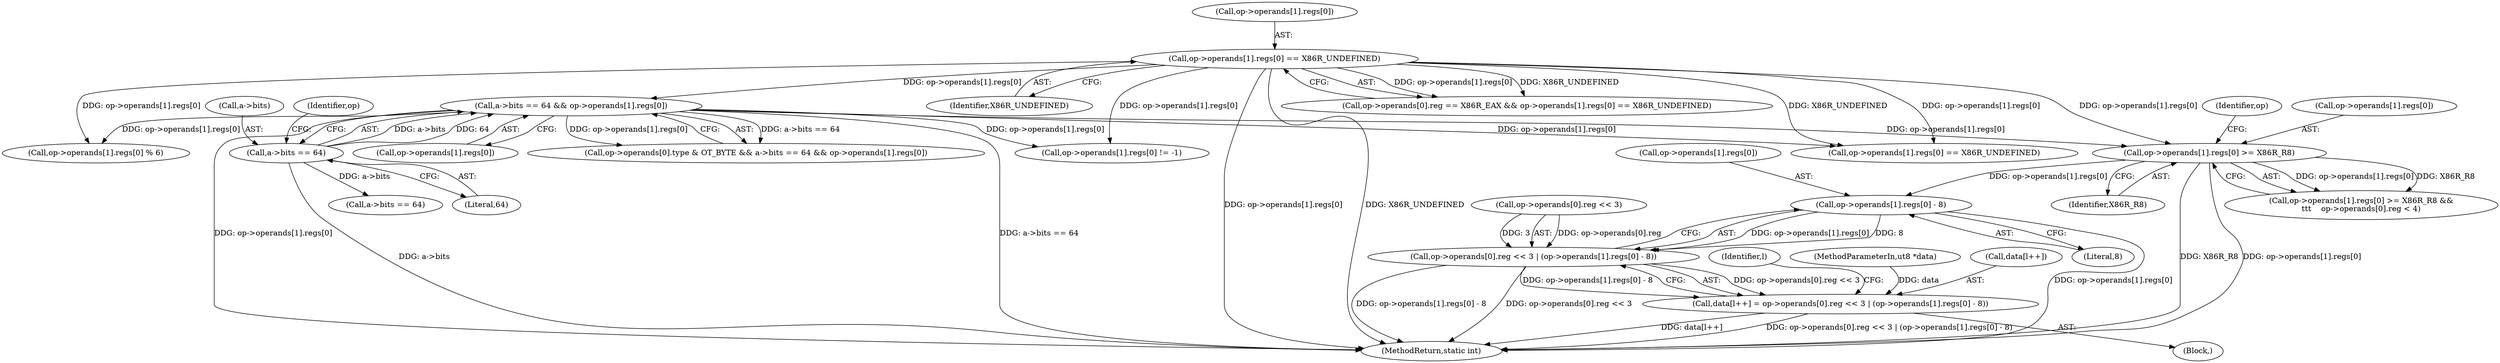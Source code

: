 digraph "0_radare2_f17bfd9f1da05f30f23a4dd05e9d2363e1406948@API" {
"1002238" [label="(Call,op->operands[1].regs[0] - 8)"];
"1002190" [label="(Call,op->operands[1].regs[0] >= X86R_R8)"];
"1002172" [label="(Call,a->bits == 64 && op->operands[1].regs[0])"];
"1002173" [label="(Call,a->bits == 64)"];
"1002040" [label="(Call,op->operands[1].regs[0] == X86R_UNDEFINED)"];
"1002228" [label="(Call,op->operands[0].reg << 3 | (op->operands[1].regs[0] - 8))"];
"1002223" [label="(Call,data[l++] = op->operands[0].reg << 3 | (op->operands[1].regs[0] - 8))"];
"1002250" [label="(Identifier,l)"];
"1002172" [label="(Call,a->bits == 64 && op->operands[1].regs[0])"];
"1000104" [label="(MethodParameterIn,ut8 *data)"];
"1002210" [label="(Block,)"];
"1002358" [label="(Call,a->bits == 64)"];
"1002248" [label="(Literal,8)"];
"1002050" [label="(Identifier,X86R_UNDEFINED)"];
"1002174" [label="(Call,a->bits)"];
"1002162" [label="(Call,op->operands[0].type & OT_BYTE && a->bits == 64 && op->operands[1].regs[0])"];
"1002177" [label="(Literal,64)"];
"1002200" [label="(Identifier,X86R_R8)"];
"1002224" [label="(Call,data[l++])"];
"1002388" [label="(Call,op->operands[1].regs[0] != -1)"];
"1003220" [label="(MethodReturn,static int)"];
"1002030" [label="(Call,op->operands[0].reg == X86R_EAX && op->operands[1].regs[0] == X86R_UNDEFINED)"];
"1002040" [label="(Call,op->operands[1].regs[0] == X86R_UNDEFINED)"];
"1002041" [label="(Call,op->operands[1].regs[0])"];
"1002189" [label="(Call,op->operands[1].regs[0] >= X86R_R8 &&\n\t\t\t    op->operands[0].reg < 4)"];
"1002205" [label="(Identifier,op)"];
"1002229" [label="(Call,op->operands[0].reg << 3)"];
"1002173" [label="(Call,a->bits == 64)"];
"1002190" [label="(Call,op->operands[1].regs[0] >= X86R_R8)"];
"1002182" [label="(Identifier,op)"];
"1002290" [label="(Call,op->operands[1].regs[0] % 6)"];
"1002541" [label="(Call,op->operands[1].regs[0] == X86R_UNDEFINED)"];
"1002191" [label="(Call,op->operands[1].regs[0])"];
"1002238" [label="(Call,op->operands[1].regs[0] - 8)"];
"1002223" [label="(Call,data[l++] = op->operands[0].reg << 3 | (op->operands[1].regs[0] - 8))"];
"1002239" [label="(Call,op->operands[1].regs[0])"];
"1002228" [label="(Call,op->operands[0].reg << 3 | (op->operands[1].regs[0] - 8))"];
"1002178" [label="(Call,op->operands[1].regs[0])"];
"1002238" -> "1002228"  [label="AST: "];
"1002238" -> "1002248"  [label="CFG: "];
"1002239" -> "1002238"  [label="AST: "];
"1002248" -> "1002238"  [label="AST: "];
"1002228" -> "1002238"  [label="CFG: "];
"1002238" -> "1003220"  [label="DDG: op->operands[1].regs[0]"];
"1002238" -> "1002228"  [label="DDG: op->operands[1].regs[0]"];
"1002238" -> "1002228"  [label="DDG: 8"];
"1002190" -> "1002238"  [label="DDG: op->operands[1].regs[0]"];
"1002190" -> "1002189"  [label="AST: "];
"1002190" -> "1002200"  [label="CFG: "];
"1002191" -> "1002190"  [label="AST: "];
"1002200" -> "1002190"  [label="AST: "];
"1002205" -> "1002190"  [label="CFG: "];
"1002189" -> "1002190"  [label="CFG: "];
"1002190" -> "1003220"  [label="DDG: X86R_R8"];
"1002190" -> "1003220"  [label="DDG: op->operands[1].regs[0]"];
"1002190" -> "1002189"  [label="DDG: op->operands[1].regs[0]"];
"1002190" -> "1002189"  [label="DDG: X86R_R8"];
"1002172" -> "1002190"  [label="DDG: op->operands[1].regs[0]"];
"1002040" -> "1002190"  [label="DDG: op->operands[1].regs[0]"];
"1002172" -> "1002162"  [label="AST: "];
"1002172" -> "1002173"  [label="CFG: "];
"1002172" -> "1002178"  [label="CFG: "];
"1002173" -> "1002172"  [label="AST: "];
"1002178" -> "1002172"  [label="AST: "];
"1002162" -> "1002172"  [label="CFG: "];
"1002172" -> "1003220"  [label="DDG: op->operands[1].regs[0]"];
"1002172" -> "1003220"  [label="DDG: a->bits == 64"];
"1002172" -> "1002162"  [label="DDG: a->bits == 64"];
"1002172" -> "1002162"  [label="DDG: op->operands[1].regs[0]"];
"1002173" -> "1002172"  [label="DDG: a->bits"];
"1002173" -> "1002172"  [label="DDG: 64"];
"1002040" -> "1002172"  [label="DDG: op->operands[1].regs[0]"];
"1002172" -> "1002290"  [label="DDG: op->operands[1].regs[0]"];
"1002172" -> "1002388"  [label="DDG: op->operands[1].regs[0]"];
"1002172" -> "1002541"  [label="DDG: op->operands[1].regs[0]"];
"1002173" -> "1002177"  [label="CFG: "];
"1002174" -> "1002173"  [label="AST: "];
"1002177" -> "1002173"  [label="AST: "];
"1002182" -> "1002173"  [label="CFG: "];
"1002173" -> "1003220"  [label="DDG: a->bits"];
"1002173" -> "1002358"  [label="DDG: a->bits"];
"1002040" -> "1002030"  [label="AST: "];
"1002040" -> "1002050"  [label="CFG: "];
"1002041" -> "1002040"  [label="AST: "];
"1002050" -> "1002040"  [label="AST: "];
"1002030" -> "1002040"  [label="CFG: "];
"1002040" -> "1003220"  [label="DDG: op->operands[1].regs[0]"];
"1002040" -> "1003220"  [label="DDG: X86R_UNDEFINED"];
"1002040" -> "1002030"  [label="DDG: op->operands[1].regs[0]"];
"1002040" -> "1002030"  [label="DDG: X86R_UNDEFINED"];
"1002040" -> "1002290"  [label="DDG: op->operands[1].regs[0]"];
"1002040" -> "1002388"  [label="DDG: op->operands[1].regs[0]"];
"1002040" -> "1002541"  [label="DDG: op->operands[1].regs[0]"];
"1002040" -> "1002541"  [label="DDG: X86R_UNDEFINED"];
"1002228" -> "1002223"  [label="AST: "];
"1002229" -> "1002228"  [label="AST: "];
"1002223" -> "1002228"  [label="CFG: "];
"1002228" -> "1003220"  [label="DDG: op->operands[0].reg << 3"];
"1002228" -> "1003220"  [label="DDG: op->operands[1].regs[0] - 8"];
"1002228" -> "1002223"  [label="DDG: op->operands[0].reg << 3"];
"1002228" -> "1002223"  [label="DDG: op->operands[1].regs[0] - 8"];
"1002229" -> "1002228"  [label="DDG: op->operands[0].reg"];
"1002229" -> "1002228"  [label="DDG: 3"];
"1002223" -> "1002210"  [label="AST: "];
"1002224" -> "1002223"  [label="AST: "];
"1002250" -> "1002223"  [label="CFG: "];
"1002223" -> "1003220"  [label="DDG: data[l++]"];
"1002223" -> "1003220"  [label="DDG: op->operands[0].reg << 3 | (op->operands[1].regs[0] - 8)"];
"1000104" -> "1002223"  [label="DDG: data"];
}

